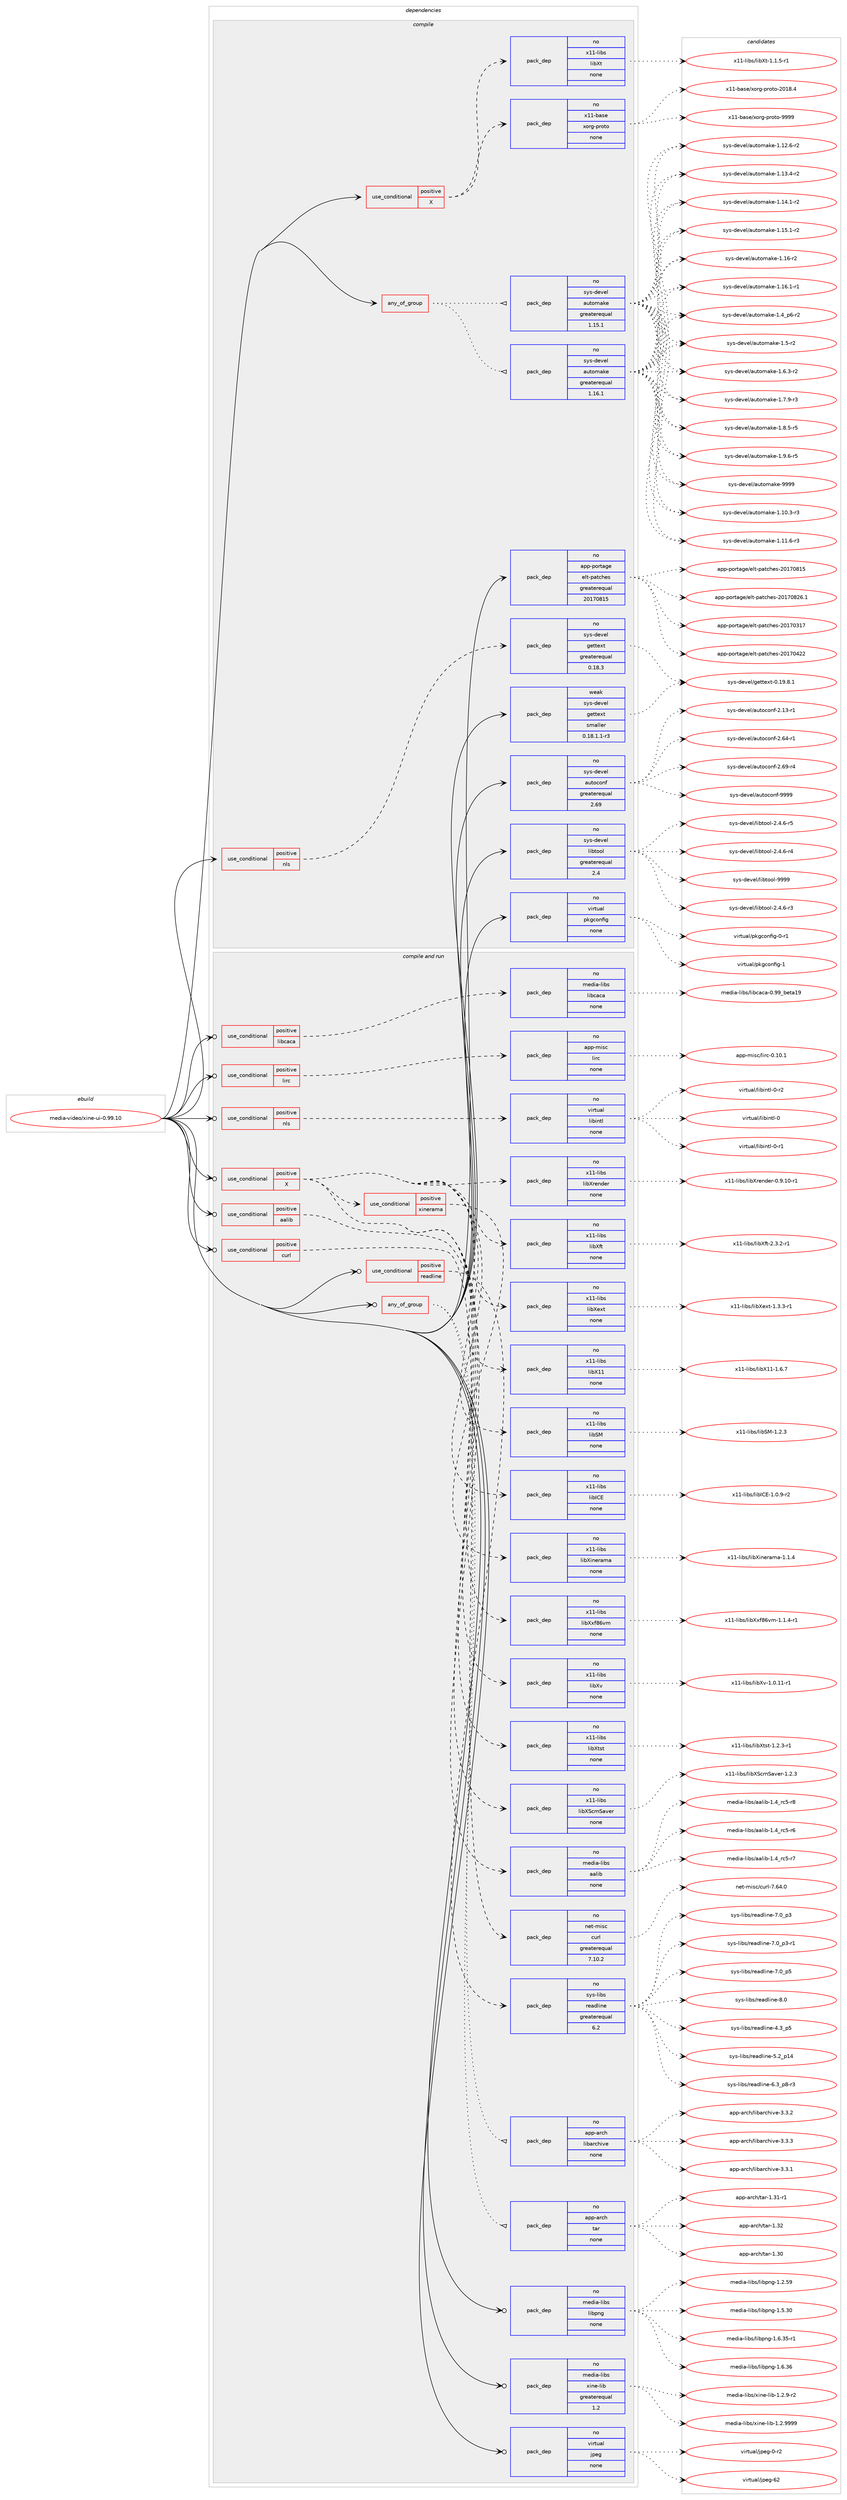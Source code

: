 digraph prolog {

# *************
# Graph options
# *************

newrank=true;
concentrate=true;
compound=true;
graph [rankdir=LR,fontname=Helvetica,fontsize=10,ranksep=1.5];#, ranksep=2.5, nodesep=0.2];
edge  [arrowhead=vee];
node  [fontname=Helvetica,fontsize=10];

# **********
# The ebuild
# **********

subgraph cluster_leftcol {
color=gray;
rank=same;
label=<<i>ebuild</i>>;
id [label="media-video/xine-ui-0.99.10", color=red, width=4, href="../media-video/xine-ui-0.99.10.svg"];
}

# ****************
# The dependencies
# ****************

subgraph cluster_midcol {
color=gray;
label=<<i>dependencies</i>>;
subgraph cluster_compile {
fillcolor="#eeeeee";
style=filled;
label=<<i>compile</i>>;
subgraph any25719 {
dependency1641743 [label=<<TABLE BORDER="0" CELLBORDER="1" CELLSPACING="0" CELLPADDING="4"><TR><TD CELLPADDING="10">any_of_group</TD></TR></TABLE>>, shape=none, color=red];subgraph pack1173727 {
dependency1641744 [label=<<TABLE BORDER="0" CELLBORDER="1" CELLSPACING="0" CELLPADDING="4" WIDTH="220"><TR><TD ROWSPAN="6" CELLPADDING="30">pack_dep</TD></TR><TR><TD WIDTH="110">no</TD></TR><TR><TD>sys-devel</TD></TR><TR><TD>automake</TD></TR><TR><TD>greaterequal</TD></TR><TR><TD>1.16.1</TD></TR></TABLE>>, shape=none, color=blue];
}
dependency1641743:e -> dependency1641744:w [weight=20,style="dotted",arrowhead="oinv"];
subgraph pack1173728 {
dependency1641745 [label=<<TABLE BORDER="0" CELLBORDER="1" CELLSPACING="0" CELLPADDING="4" WIDTH="220"><TR><TD ROWSPAN="6" CELLPADDING="30">pack_dep</TD></TR><TR><TD WIDTH="110">no</TD></TR><TR><TD>sys-devel</TD></TR><TR><TD>automake</TD></TR><TR><TD>greaterequal</TD></TR><TR><TD>1.15.1</TD></TR></TABLE>>, shape=none, color=blue];
}
dependency1641743:e -> dependency1641745:w [weight=20,style="dotted",arrowhead="oinv"];
}
id:e -> dependency1641743:w [weight=20,style="solid",arrowhead="vee"];
subgraph cond441523 {
dependency1641746 [label=<<TABLE BORDER="0" CELLBORDER="1" CELLSPACING="0" CELLPADDING="4"><TR><TD ROWSPAN="3" CELLPADDING="10">use_conditional</TD></TR><TR><TD>positive</TD></TR><TR><TD>X</TD></TR></TABLE>>, shape=none, color=red];
subgraph pack1173729 {
dependency1641747 [label=<<TABLE BORDER="0" CELLBORDER="1" CELLSPACING="0" CELLPADDING="4" WIDTH="220"><TR><TD ROWSPAN="6" CELLPADDING="30">pack_dep</TD></TR><TR><TD WIDTH="110">no</TD></TR><TR><TD>x11-base</TD></TR><TR><TD>xorg-proto</TD></TR><TR><TD>none</TD></TR><TR><TD></TD></TR></TABLE>>, shape=none, color=blue];
}
dependency1641746:e -> dependency1641747:w [weight=20,style="dashed",arrowhead="vee"];
subgraph pack1173730 {
dependency1641748 [label=<<TABLE BORDER="0" CELLBORDER="1" CELLSPACING="0" CELLPADDING="4" WIDTH="220"><TR><TD ROWSPAN="6" CELLPADDING="30">pack_dep</TD></TR><TR><TD WIDTH="110">no</TD></TR><TR><TD>x11-libs</TD></TR><TR><TD>libXt</TD></TR><TR><TD>none</TD></TR><TR><TD></TD></TR></TABLE>>, shape=none, color=blue];
}
dependency1641746:e -> dependency1641748:w [weight=20,style="dashed",arrowhead="vee"];
}
id:e -> dependency1641746:w [weight=20,style="solid",arrowhead="vee"];
subgraph cond441524 {
dependency1641749 [label=<<TABLE BORDER="0" CELLBORDER="1" CELLSPACING="0" CELLPADDING="4"><TR><TD ROWSPAN="3" CELLPADDING="10">use_conditional</TD></TR><TR><TD>positive</TD></TR><TR><TD>nls</TD></TR></TABLE>>, shape=none, color=red];
subgraph pack1173731 {
dependency1641750 [label=<<TABLE BORDER="0" CELLBORDER="1" CELLSPACING="0" CELLPADDING="4" WIDTH="220"><TR><TD ROWSPAN="6" CELLPADDING="30">pack_dep</TD></TR><TR><TD WIDTH="110">no</TD></TR><TR><TD>sys-devel</TD></TR><TR><TD>gettext</TD></TR><TR><TD>greaterequal</TD></TR><TR><TD>0.18.3</TD></TR></TABLE>>, shape=none, color=blue];
}
dependency1641749:e -> dependency1641750:w [weight=20,style="dashed",arrowhead="vee"];
}
id:e -> dependency1641749:w [weight=20,style="solid",arrowhead="vee"];
subgraph pack1173732 {
dependency1641751 [label=<<TABLE BORDER="0" CELLBORDER="1" CELLSPACING="0" CELLPADDING="4" WIDTH="220"><TR><TD ROWSPAN="6" CELLPADDING="30">pack_dep</TD></TR><TR><TD WIDTH="110">no</TD></TR><TR><TD>app-portage</TD></TR><TR><TD>elt-patches</TD></TR><TR><TD>greaterequal</TD></TR><TR><TD>20170815</TD></TR></TABLE>>, shape=none, color=blue];
}
id:e -> dependency1641751:w [weight=20,style="solid",arrowhead="vee"];
subgraph pack1173733 {
dependency1641752 [label=<<TABLE BORDER="0" CELLBORDER="1" CELLSPACING="0" CELLPADDING="4" WIDTH="220"><TR><TD ROWSPAN="6" CELLPADDING="30">pack_dep</TD></TR><TR><TD WIDTH="110">no</TD></TR><TR><TD>sys-devel</TD></TR><TR><TD>autoconf</TD></TR><TR><TD>greaterequal</TD></TR><TR><TD>2.69</TD></TR></TABLE>>, shape=none, color=blue];
}
id:e -> dependency1641752:w [weight=20,style="solid",arrowhead="vee"];
subgraph pack1173734 {
dependency1641753 [label=<<TABLE BORDER="0" CELLBORDER="1" CELLSPACING="0" CELLPADDING="4" WIDTH="220"><TR><TD ROWSPAN="6" CELLPADDING="30">pack_dep</TD></TR><TR><TD WIDTH="110">no</TD></TR><TR><TD>sys-devel</TD></TR><TR><TD>libtool</TD></TR><TR><TD>greaterequal</TD></TR><TR><TD>2.4</TD></TR></TABLE>>, shape=none, color=blue];
}
id:e -> dependency1641753:w [weight=20,style="solid",arrowhead="vee"];
subgraph pack1173735 {
dependency1641754 [label=<<TABLE BORDER="0" CELLBORDER="1" CELLSPACING="0" CELLPADDING="4" WIDTH="220"><TR><TD ROWSPAN="6" CELLPADDING="30">pack_dep</TD></TR><TR><TD WIDTH="110">no</TD></TR><TR><TD>virtual</TD></TR><TR><TD>pkgconfig</TD></TR><TR><TD>none</TD></TR><TR><TD></TD></TR></TABLE>>, shape=none, color=blue];
}
id:e -> dependency1641754:w [weight=20,style="solid",arrowhead="vee"];
subgraph pack1173736 {
dependency1641755 [label=<<TABLE BORDER="0" CELLBORDER="1" CELLSPACING="0" CELLPADDING="4" WIDTH="220"><TR><TD ROWSPAN="6" CELLPADDING="30">pack_dep</TD></TR><TR><TD WIDTH="110">weak</TD></TR><TR><TD>sys-devel</TD></TR><TR><TD>gettext</TD></TR><TR><TD>smaller</TD></TR><TR><TD>0.18.1.1-r3</TD></TR></TABLE>>, shape=none, color=blue];
}
id:e -> dependency1641755:w [weight=20,style="solid",arrowhead="vee"];
}
subgraph cluster_compileandrun {
fillcolor="#eeeeee";
style=filled;
label=<<i>compile and run</i>>;
subgraph any25720 {
dependency1641756 [label=<<TABLE BORDER="0" CELLBORDER="1" CELLSPACING="0" CELLPADDING="4"><TR><TD CELLPADDING="10">any_of_group</TD></TR></TABLE>>, shape=none, color=red];subgraph pack1173737 {
dependency1641757 [label=<<TABLE BORDER="0" CELLBORDER="1" CELLSPACING="0" CELLPADDING="4" WIDTH="220"><TR><TD ROWSPAN="6" CELLPADDING="30">pack_dep</TD></TR><TR><TD WIDTH="110">no</TD></TR><TR><TD>app-arch</TD></TR><TR><TD>tar</TD></TR><TR><TD>none</TD></TR><TR><TD></TD></TR></TABLE>>, shape=none, color=blue];
}
dependency1641756:e -> dependency1641757:w [weight=20,style="dotted",arrowhead="oinv"];
subgraph pack1173738 {
dependency1641758 [label=<<TABLE BORDER="0" CELLBORDER="1" CELLSPACING="0" CELLPADDING="4" WIDTH="220"><TR><TD ROWSPAN="6" CELLPADDING="30">pack_dep</TD></TR><TR><TD WIDTH="110">no</TD></TR><TR><TD>app-arch</TD></TR><TR><TD>libarchive</TD></TR><TR><TD>none</TD></TR><TR><TD></TD></TR></TABLE>>, shape=none, color=blue];
}
dependency1641756:e -> dependency1641758:w [weight=20,style="dotted",arrowhead="oinv"];
}
id:e -> dependency1641756:w [weight=20,style="solid",arrowhead="odotvee"];
subgraph cond441525 {
dependency1641759 [label=<<TABLE BORDER="0" CELLBORDER="1" CELLSPACING="0" CELLPADDING="4"><TR><TD ROWSPAN="3" CELLPADDING="10">use_conditional</TD></TR><TR><TD>positive</TD></TR><TR><TD>X</TD></TR></TABLE>>, shape=none, color=red];
subgraph pack1173739 {
dependency1641760 [label=<<TABLE BORDER="0" CELLBORDER="1" CELLSPACING="0" CELLPADDING="4" WIDTH="220"><TR><TD ROWSPAN="6" CELLPADDING="30">pack_dep</TD></TR><TR><TD WIDTH="110">no</TD></TR><TR><TD>x11-libs</TD></TR><TR><TD>libICE</TD></TR><TR><TD>none</TD></TR><TR><TD></TD></TR></TABLE>>, shape=none, color=blue];
}
dependency1641759:e -> dependency1641760:w [weight=20,style="dashed",arrowhead="vee"];
subgraph pack1173740 {
dependency1641761 [label=<<TABLE BORDER="0" CELLBORDER="1" CELLSPACING="0" CELLPADDING="4" WIDTH="220"><TR><TD ROWSPAN="6" CELLPADDING="30">pack_dep</TD></TR><TR><TD WIDTH="110">no</TD></TR><TR><TD>x11-libs</TD></TR><TR><TD>libSM</TD></TR><TR><TD>none</TD></TR><TR><TD></TD></TR></TABLE>>, shape=none, color=blue];
}
dependency1641759:e -> dependency1641761:w [weight=20,style="dashed",arrowhead="vee"];
subgraph pack1173741 {
dependency1641762 [label=<<TABLE BORDER="0" CELLBORDER="1" CELLSPACING="0" CELLPADDING="4" WIDTH="220"><TR><TD ROWSPAN="6" CELLPADDING="30">pack_dep</TD></TR><TR><TD WIDTH="110">no</TD></TR><TR><TD>x11-libs</TD></TR><TR><TD>libX11</TD></TR><TR><TD>none</TD></TR><TR><TD></TD></TR></TABLE>>, shape=none, color=blue];
}
dependency1641759:e -> dependency1641762:w [weight=20,style="dashed",arrowhead="vee"];
subgraph pack1173742 {
dependency1641763 [label=<<TABLE BORDER="0" CELLBORDER="1" CELLSPACING="0" CELLPADDING="4" WIDTH="220"><TR><TD ROWSPAN="6" CELLPADDING="30">pack_dep</TD></TR><TR><TD WIDTH="110">no</TD></TR><TR><TD>x11-libs</TD></TR><TR><TD>libXext</TD></TR><TR><TD>none</TD></TR><TR><TD></TD></TR></TABLE>>, shape=none, color=blue];
}
dependency1641759:e -> dependency1641763:w [weight=20,style="dashed",arrowhead="vee"];
subgraph pack1173743 {
dependency1641764 [label=<<TABLE BORDER="0" CELLBORDER="1" CELLSPACING="0" CELLPADDING="4" WIDTH="220"><TR><TD ROWSPAN="6" CELLPADDING="30">pack_dep</TD></TR><TR><TD WIDTH="110">no</TD></TR><TR><TD>x11-libs</TD></TR><TR><TD>libXft</TD></TR><TR><TD>none</TD></TR><TR><TD></TD></TR></TABLE>>, shape=none, color=blue];
}
dependency1641759:e -> dependency1641764:w [weight=20,style="dashed",arrowhead="vee"];
subgraph pack1173744 {
dependency1641765 [label=<<TABLE BORDER="0" CELLBORDER="1" CELLSPACING="0" CELLPADDING="4" WIDTH="220"><TR><TD ROWSPAN="6" CELLPADDING="30">pack_dep</TD></TR><TR><TD WIDTH="110">no</TD></TR><TR><TD>x11-libs</TD></TR><TR><TD>libXrender</TD></TR><TR><TD>none</TD></TR><TR><TD></TD></TR></TABLE>>, shape=none, color=blue];
}
dependency1641759:e -> dependency1641765:w [weight=20,style="dashed",arrowhead="vee"];
subgraph pack1173745 {
dependency1641766 [label=<<TABLE BORDER="0" CELLBORDER="1" CELLSPACING="0" CELLPADDING="4" WIDTH="220"><TR><TD ROWSPAN="6" CELLPADDING="30">pack_dep</TD></TR><TR><TD WIDTH="110">no</TD></TR><TR><TD>x11-libs</TD></TR><TR><TD>libXScrnSaver</TD></TR><TR><TD>none</TD></TR><TR><TD></TD></TR></TABLE>>, shape=none, color=blue];
}
dependency1641759:e -> dependency1641766:w [weight=20,style="dashed",arrowhead="vee"];
subgraph pack1173746 {
dependency1641767 [label=<<TABLE BORDER="0" CELLBORDER="1" CELLSPACING="0" CELLPADDING="4" WIDTH="220"><TR><TD ROWSPAN="6" CELLPADDING="30">pack_dep</TD></TR><TR><TD WIDTH="110">no</TD></TR><TR><TD>x11-libs</TD></TR><TR><TD>libXtst</TD></TR><TR><TD>none</TD></TR><TR><TD></TD></TR></TABLE>>, shape=none, color=blue];
}
dependency1641759:e -> dependency1641767:w [weight=20,style="dashed",arrowhead="vee"];
subgraph pack1173747 {
dependency1641768 [label=<<TABLE BORDER="0" CELLBORDER="1" CELLSPACING="0" CELLPADDING="4" WIDTH="220"><TR><TD ROWSPAN="6" CELLPADDING="30">pack_dep</TD></TR><TR><TD WIDTH="110">no</TD></TR><TR><TD>x11-libs</TD></TR><TR><TD>libXv</TD></TR><TR><TD>none</TD></TR><TR><TD></TD></TR></TABLE>>, shape=none, color=blue];
}
dependency1641759:e -> dependency1641768:w [weight=20,style="dashed",arrowhead="vee"];
subgraph pack1173748 {
dependency1641769 [label=<<TABLE BORDER="0" CELLBORDER="1" CELLSPACING="0" CELLPADDING="4" WIDTH="220"><TR><TD ROWSPAN="6" CELLPADDING="30">pack_dep</TD></TR><TR><TD WIDTH="110">no</TD></TR><TR><TD>x11-libs</TD></TR><TR><TD>libXxf86vm</TD></TR><TR><TD>none</TD></TR><TR><TD></TD></TR></TABLE>>, shape=none, color=blue];
}
dependency1641759:e -> dependency1641769:w [weight=20,style="dashed",arrowhead="vee"];
subgraph cond441526 {
dependency1641770 [label=<<TABLE BORDER="0" CELLBORDER="1" CELLSPACING="0" CELLPADDING="4"><TR><TD ROWSPAN="3" CELLPADDING="10">use_conditional</TD></TR><TR><TD>positive</TD></TR><TR><TD>xinerama</TD></TR></TABLE>>, shape=none, color=red];
subgraph pack1173749 {
dependency1641771 [label=<<TABLE BORDER="0" CELLBORDER="1" CELLSPACING="0" CELLPADDING="4" WIDTH="220"><TR><TD ROWSPAN="6" CELLPADDING="30">pack_dep</TD></TR><TR><TD WIDTH="110">no</TD></TR><TR><TD>x11-libs</TD></TR><TR><TD>libXinerama</TD></TR><TR><TD>none</TD></TR><TR><TD></TD></TR></TABLE>>, shape=none, color=blue];
}
dependency1641770:e -> dependency1641771:w [weight=20,style="dashed",arrowhead="vee"];
}
dependency1641759:e -> dependency1641770:w [weight=20,style="dashed",arrowhead="vee"];
}
id:e -> dependency1641759:w [weight=20,style="solid",arrowhead="odotvee"];
subgraph cond441527 {
dependency1641772 [label=<<TABLE BORDER="0" CELLBORDER="1" CELLSPACING="0" CELLPADDING="4"><TR><TD ROWSPAN="3" CELLPADDING="10">use_conditional</TD></TR><TR><TD>positive</TD></TR><TR><TD>aalib</TD></TR></TABLE>>, shape=none, color=red];
subgraph pack1173750 {
dependency1641773 [label=<<TABLE BORDER="0" CELLBORDER="1" CELLSPACING="0" CELLPADDING="4" WIDTH="220"><TR><TD ROWSPAN="6" CELLPADDING="30">pack_dep</TD></TR><TR><TD WIDTH="110">no</TD></TR><TR><TD>media-libs</TD></TR><TR><TD>aalib</TD></TR><TR><TD>none</TD></TR><TR><TD></TD></TR></TABLE>>, shape=none, color=blue];
}
dependency1641772:e -> dependency1641773:w [weight=20,style="dashed",arrowhead="vee"];
}
id:e -> dependency1641772:w [weight=20,style="solid",arrowhead="odotvee"];
subgraph cond441528 {
dependency1641774 [label=<<TABLE BORDER="0" CELLBORDER="1" CELLSPACING="0" CELLPADDING="4"><TR><TD ROWSPAN="3" CELLPADDING="10">use_conditional</TD></TR><TR><TD>positive</TD></TR><TR><TD>curl</TD></TR></TABLE>>, shape=none, color=red];
subgraph pack1173751 {
dependency1641775 [label=<<TABLE BORDER="0" CELLBORDER="1" CELLSPACING="0" CELLPADDING="4" WIDTH="220"><TR><TD ROWSPAN="6" CELLPADDING="30">pack_dep</TD></TR><TR><TD WIDTH="110">no</TD></TR><TR><TD>net-misc</TD></TR><TR><TD>curl</TD></TR><TR><TD>greaterequal</TD></TR><TR><TD>7.10.2</TD></TR></TABLE>>, shape=none, color=blue];
}
dependency1641774:e -> dependency1641775:w [weight=20,style="dashed",arrowhead="vee"];
}
id:e -> dependency1641774:w [weight=20,style="solid",arrowhead="odotvee"];
subgraph cond441529 {
dependency1641776 [label=<<TABLE BORDER="0" CELLBORDER="1" CELLSPACING="0" CELLPADDING="4"><TR><TD ROWSPAN="3" CELLPADDING="10">use_conditional</TD></TR><TR><TD>positive</TD></TR><TR><TD>libcaca</TD></TR></TABLE>>, shape=none, color=red];
subgraph pack1173752 {
dependency1641777 [label=<<TABLE BORDER="0" CELLBORDER="1" CELLSPACING="0" CELLPADDING="4" WIDTH="220"><TR><TD ROWSPAN="6" CELLPADDING="30">pack_dep</TD></TR><TR><TD WIDTH="110">no</TD></TR><TR><TD>media-libs</TD></TR><TR><TD>libcaca</TD></TR><TR><TD>none</TD></TR><TR><TD></TD></TR></TABLE>>, shape=none, color=blue];
}
dependency1641776:e -> dependency1641777:w [weight=20,style="dashed",arrowhead="vee"];
}
id:e -> dependency1641776:w [weight=20,style="solid",arrowhead="odotvee"];
subgraph cond441530 {
dependency1641778 [label=<<TABLE BORDER="0" CELLBORDER="1" CELLSPACING="0" CELLPADDING="4"><TR><TD ROWSPAN="3" CELLPADDING="10">use_conditional</TD></TR><TR><TD>positive</TD></TR><TR><TD>lirc</TD></TR></TABLE>>, shape=none, color=red];
subgraph pack1173753 {
dependency1641779 [label=<<TABLE BORDER="0" CELLBORDER="1" CELLSPACING="0" CELLPADDING="4" WIDTH="220"><TR><TD ROWSPAN="6" CELLPADDING="30">pack_dep</TD></TR><TR><TD WIDTH="110">no</TD></TR><TR><TD>app-misc</TD></TR><TR><TD>lirc</TD></TR><TR><TD>none</TD></TR><TR><TD></TD></TR></TABLE>>, shape=none, color=blue];
}
dependency1641778:e -> dependency1641779:w [weight=20,style="dashed",arrowhead="vee"];
}
id:e -> dependency1641778:w [weight=20,style="solid",arrowhead="odotvee"];
subgraph cond441531 {
dependency1641780 [label=<<TABLE BORDER="0" CELLBORDER="1" CELLSPACING="0" CELLPADDING="4"><TR><TD ROWSPAN="3" CELLPADDING="10">use_conditional</TD></TR><TR><TD>positive</TD></TR><TR><TD>nls</TD></TR></TABLE>>, shape=none, color=red];
subgraph pack1173754 {
dependency1641781 [label=<<TABLE BORDER="0" CELLBORDER="1" CELLSPACING="0" CELLPADDING="4" WIDTH="220"><TR><TD ROWSPAN="6" CELLPADDING="30">pack_dep</TD></TR><TR><TD WIDTH="110">no</TD></TR><TR><TD>virtual</TD></TR><TR><TD>libintl</TD></TR><TR><TD>none</TD></TR><TR><TD></TD></TR></TABLE>>, shape=none, color=blue];
}
dependency1641780:e -> dependency1641781:w [weight=20,style="dashed",arrowhead="vee"];
}
id:e -> dependency1641780:w [weight=20,style="solid",arrowhead="odotvee"];
subgraph cond441532 {
dependency1641782 [label=<<TABLE BORDER="0" CELLBORDER="1" CELLSPACING="0" CELLPADDING="4"><TR><TD ROWSPAN="3" CELLPADDING="10">use_conditional</TD></TR><TR><TD>positive</TD></TR><TR><TD>readline</TD></TR></TABLE>>, shape=none, color=red];
subgraph pack1173755 {
dependency1641783 [label=<<TABLE BORDER="0" CELLBORDER="1" CELLSPACING="0" CELLPADDING="4" WIDTH="220"><TR><TD ROWSPAN="6" CELLPADDING="30">pack_dep</TD></TR><TR><TD WIDTH="110">no</TD></TR><TR><TD>sys-libs</TD></TR><TR><TD>readline</TD></TR><TR><TD>greaterequal</TD></TR><TR><TD>6.2</TD></TR></TABLE>>, shape=none, color=blue];
}
dependency1641782:e -> dependency1641783:w [weight=20,style="dashed",arrowhead="vee"];
}
id:e -> dependency1641782:w [weight=20,style="solid",arrowhead="odotvee"];
subgraph pack1173756 {
dependency1641784 [label=<<TABLE BORDER="0" CELLBORDER="1" CELLSPACING="0" CELLPADDING="4" WIDTH="220"><TR><TD ROWSPAN="6" CELLPADDING="30">pack_dep</TD></TR><TR><TD WIDTH="110">no</TD></TR><TR><TD>media-libs</TD></TR><TR><TD>libpng</TD></TR><TR><TD>none</TD></TR><TR><TD></TD></TR></TABLE>>, shape=none, color=blue];
}
id:e -> dependency1641784:w [weight=20,style="solid",arrowhead="odotvee"];
subgraph pack1173757 {
dependency1641785 [label=<<TABLE BORDER="0" CELLBORDER="1" CELLSPACING="0" CELLPADDING="4" WIDTH="220"><TR><TD ROWSPAN="6" CELLPADDING="30">pack_dep</TD></TR><TR><TD WIDTH="110">no</TD></TR><TR><TD>media-libs</TD></TR><TR><TD>xine-lib</TD></TR><TR><TD>greaterequal</TD></TR><TR><TD>1.2</TD></TR></TABLE>>, shape=none, color=blue];
}
id:e -> dependency1641785:w [weight=20,style="solid",arrowhead="odotvee"];
subgraph pack1173758 {
dependency1641786 [label=<<TABLE BORDER="0" CELLBORDER="1" CELLSPACING="0" CELLPADDING="4" WIDTH="220"><TR><TD ROWSPAN="6" CELLPADDING="30">pack_dep</TD></TR><TR><TD WIDTH="110">no</TD></TR><TR><TD>virtual</TD></TR><TR><TD>jpeg</TD></TR><TR><TD>none</TD></TR><TR><TD></TD></TR></TABLE>>, shape=none, color=blue];
}
id:e -> dependency1641786:w [weight=20,style="solid",arrowhead="odotvee"];
}
subgraph cluster_run {
fillcolor="#eeeeee";
style=filled;
label=<<i>run</i>>;
}
}

# **************
# The candidates
# **************

subgraph cluster_choices {
rank=same;
color=gray;
label=<<i>candidates</i>>;

subgraph choice1173727 {
color=black;
nodesep=1;
choice11512111545100101118101108479711711611110997107101454946494846514511451 [label="sys-devel/automake-1.10.3-r3", color=red, width=4,href="../sys-devel/automake-1.10.3-r3.svg"];
choice11512111545100101118101108479711711611110997107101454946494946544511451 [label="sys-devel/automake-1.11.6-r3", color=red, width=4,href="../sys-devel/automake-1.11.6-r3.svg"];
choice11512111545100101118101108479711711611110997107101454946495046544511450 [label="sys-devel/automake-1.12.6-r2", color=red, width=4,href="../sys-devel/automake-1.12.6-r2.svg"];
choice11512111545100101118101108479711711611110997107101454946495146524511450 [label="sys-devel/automake-1.13.4-r2", color=red, width=4,href="../sys-devel/automake-1.13.4-r2.svg"];
choice11512111545100101118101108479711711611110997107101454946495246494511450 [label="sys-devel/automake-1.14.1-r2", color=red, width=4,href="../sys-devel/automake-1.14.1-r2.svg"];
choice11512111545100101118101108479711711611110997107101454946495346494511450 [label="sys-devel/automake-1.15.1-r2", color=red, width=4,href="../sys-devel/automake-1.15.1-r2.svg"];
choice1151211154510010111810110847971171161111099710710145494649544511450 [label="sys-devel/automake-1.16-r2", color=red, width=4,href="../sys-devel/automake-1.16-r2.svg"];
choice11512111545100101118101108479711711611110997107101454946495446494511449 [label="sys-devel/automake-1.16.1-r1", color=red, width=4,href="../sys-devel/automake-1.16.1-r1.svg"];
choice115121115451001011181011084797117116111109971071014549465295112544511450 [label="sys-devel/automake-1.4_p6-r2", color=red, width=4,href="../sys-devel/automake-1.4_p6-r2.svg"];
choice11512111545100101118101108479711711611110997107101454946534511450 [label="sys-devel/automake-1.5-r2", color=red, width=4,href="../sys-devel/automake-1.5-r2.svg"];
choice115121115451001011181011084797117116111109971071014549465446514511450 [label="sys-devel/automake-1.6.3-r2", color=red, width=4,href="../sys-devel/automake-1.6.3-r2.svg"];
choice115121115451001011181011084797117116111109971071014549465546574511451 [label="sys-devel/automake-1.7.9-r3", color=red, width=4,href="../sys-devel/automake-1.7.9-r3.svg"];
choice115121115451001011181011084797117116111109971071014549465646534511453 [label="sys-devel/automake-1.8.5-r5", color=red, width=4,href="../sys-devel/automake-1.8.5-r5.svg"];
choice115121115451001011181011084797117116111109971071014549465746544511453 [label="sys-devel/automake-1.9.6-r5", color=red, width=4,href="../sys-devel/automake-1.9.6-r5.svg"];
choice115121115451001011181011084797117116111109971071014557575757 [label="sys-devel/automake-9999", color=red, width=4,href="../sys-devel/automake-9999.svg"];
dependency1641744:e -> choice11512111545100101118101108479711711611110997107101454946494846514511451:w [style=dotted,weight="100"];
dependency1641744:e -> choice11512111545100101118101108479711711611110997107101454946494946544511451:w [style=dotted,weight="100"];
dependency1641744:e -> choice11512111545100101118101108479711711611110997107101454946495046544511450:w [style=dotted,weight="100"];
dependency1641744:e -> choice11512111545100101118101108479711711611110997107101454946495146524511450:w [style=dotted,weight="100"];
dependency1641744:e -> choice11512111545100101118101108479711711611110997107101454946495246494511450:w [style=dotted,weight="100"];
dependency1641744:e -> choice11512111545100101118101108479711711611110997107101454946495346494511450:w [style=dotted,weight="100"];
dependency1641744:e -> choice1151211154510010111810110847971171161111099710710145494649544511450:w [style=dotted,weight="100"];
dependency1641744:e -> choice11512111545100101118101108479711711611110997107101454946495446494511449:w [style=dotted,weight="100"];
dependency1641744:e -> choice115121115451001011181011084797117116111109971071014549465295112544511450:w [style=dotted,weight="100"];
dependency1641744:e -> choice11512111545100101118101108479711711611110997107101454946534511450:w [style=dotted,weight="100"];
dependency1641744:e -> choice115121115451001011181011084797117116111109971071014549465446514511450:w [style=dotted,weight="100"];
dependency1641744:e -> choice115121115451001011181011084797117116111109971071014549465546574511451:w [style=dotted,weight="100"];
dependency1641744:e -> choice115121115451001011181011084797117116111109971071014549465646534511453:w [style=dotted,weight="100"];
dependency1641744:e -> choice115121115451001011181011084797117116111109971071014549465746544511453:w [style=dotted,weight="100"];
dependency1641744:e -> choice115121115451001011181011084797117116111109971071014557575757:w [style=dotted,weight="100"];
}
subgraph choice1173728 {
color=black;
nodesep=1;
choice11512111545100101118101108479711711611110997107101454946494846514511451 [label="sys-devel/automake-1.10.3-r3", color=red, width=4,href="../sys-devel/automake-1.10.3-r3.svg"];
choice11512111545100101118101108479711711611110997107101454946494946544511451 [label="sys-devel/automake-1.11.6-r3", color=red, width=4,href="../sys-devel/automake-1.11.6-r3.svg"];
choice11512111545100101118101108479711711611110997107101454946495046544511450 [label="sys-devel/automake-1.12.6-r2", color=red, width=4,href="../sys-devel/automake-1.12.6-r2.svg"];
choice11512111545100101118101108479711711611110997107101454946495146524511450 [label="sys-devel/automake-1.13.4-r2", color=red, width=4,href="../sys-devel/automake-1.13.4-r2.svg"];
choice11512111545100101118101108479711711611110997107101454946495246494511450 [label="sys-devel/automake-1.14.1-r2", color=red, width=4,href="../sys-devel/automake-1.14.1-r2.svg"];
choice11512111545100101118101108479711711611110997107101454946495346494511450 [label="sys-devel/automake-1.15.1-r2", color=red, width=4,href="../sys-devel/automake-1.15.1-r2.svg"];
choice1151211154510010111810110847971171161111099710710145494649544511450 [label="sys-devel/automake-1.16-r2", color=red, width=4,href="../sys-devel/automake-1.16-r2.svg"];
choice11512111545100101118101108479711711611110997107101454946495446494511449 [label="sys-devel/automake-1.16.1-r1", color=red, width=4,href="../sys-devel/automake-1.16.1-r1.svg"];
choice115121115451001011181011084797117116111109971071014549465295112544511450 [label="sys-devel/automake-1.4_p6-r2", color=red, width=4,href="../sys-devel/automake-1.4_p6-r2.svg"];
choice11512111545100101118101108479711711611110997107101454946534511450 [label="sys-devel/automake-1.5-r2", color=red, width=4,href="../sys-devel/automake-1.5-r2.svg"];
choice115121115451001011181011084797117116111109971071014549465446514511450 [label="sys-devel/automake-1.6.3-r2", color=red, width=4,href="../sys-devel/automake-1.6.3-r2.svg"];
choice115121115451001011181011084797117116111109971071014549465546574511451 [label="sys-devel/automake-1.7.9-r3", color=red, width=4,href="../sys-devel/automake-1.7.9-r3.svg"];
choice115121115451001011181011084797117116111109971071014549465646534511453 [label="sys-devel/automake-1.8.5-r5", color=red, width=4,href="../sys-devel/automake-1.8.5-r5.svg"];
choice115121115451001011181011084797117116111109971071014549465746544511453 [label="sys-devel/automake-1.9.6-r5", color=red, width=4,href="../sys-devel/automake-1.9.6-r5.svg"];
choice115121115451001011181011084797117116111109971071014557575757 [label="sys-devel/automake-9999", color=red, width=4,href="../sys-devel/automake-9999.svg"];
dependency1641745:e -> choice11512111545100101118101108479711711611110997107101454946494846514511451:w [style=dotted,weight="100"];
dependency1641745:e -> choice11512111545100101118101108479711711611110997107101454946494946544511451:w [style=dotted,weight="100"];
dependency1641745:e -> choice11512111545100101118101108479711711611110997107101454946495046544511450:w [style=dotted,weight="100"];
dependency1641745:e -> choice11512111545100101118101108479711711611110997107101454946495146524511450:w [style=dotted,weight="100"];
dependency1641745:e -> choice11512111545100101118101108479711711611110997107101454946495246494511450:w [style=dotted,weight="100"];
dependency1641745:e -> choice11512111545100101118101108479711711611110997107101454946495346494511450:w [style=dotted,weight="100"];
dependency1641745:e -> choice1151211154510010111810110847971171161111099710710145494649544511450:w [style=dotted,weight="100"];
dependency1641745:e -> choice11512111545100101118101108479711711611110997107101454946495446494511449:w [style=dotted,weight="100"];
dependency1641745:e -> choice115121115451001011181011084797117116111109971071014549465295112544511450:w [style=dotted,weight="100"];
dependency1641745:e -> choice11512111545100101118101108479711711611110997107101454946534511450:w [style=dotted,weight="100"];
dependency1641745:e -> choice115121115451001011181011084797117116111109971071014549465446514511450:w [style=dotted,weight="100"];
dependency1641745:e -> choice115121115451001011181011084797117116111109971071014549465546574511451:w [style=dotted,weight="100"];
dependency1641745:e -> choice115121115451001011181011084797117116111109971071014549465646534511453:w [style=dotted,weight="100"];
dependency1641745:e -> choice115121115451001011181011084797117116111109971071014549465746544511453:w [style=dotted,weight="100"];
dependency1641745:e -> choice115121115451001011181011084797117116111109971071014557575757:w [style=dotted,weight="100"];
}
subgraph choice1173729 {
color=black;
nodesep=1;
choice1204949459897115101471201111141034511211411111611145504849564652 [label="x11-base/xorg-proto-2018.4", color=red, width=4,href="../x11-base/xorg-proto-2018.4.svg"];
choice120494945989711510147120111114103451121141111161114557575757 [label="x11-base/xorg-proto-9999", color=red, width=4,href="../x11-base/xorg-proto-9999.svg"];
dependency1641747:e -> choice1204949459897115101471201111141034511211411111611145504849564652:w [style=dotted,weight="100"];
dependency1641747:e -> choice120494945989711510147120111114103451121141111161114557575757:w [style=dotted,weight="100"];
}
subgraph choice1173730 {
color=black;
nodesep=1;
choice120494945108105981154710810598881164549464946534511449 [label="x11-libs/libXt-1.1.5-r1", color=red, width=4,href="../x11-libs/libXt-1.1.5-r1.svg"];
dependency1641748:e -> choice120494945108105981154710810598881164549464946534511449:w [style=dotted,weight="100"];
}
subgraph choice1173731 {
color=black;
nodesep=1;
choice1151211154510010111810110847103101116116101120116454846495746564649 [label="sys-devel/gettext-0.19.8.1", color=red, width=4,href="../sys-devel/gettext-0.19.8.1.svg"];
dependency1641750:e -> choice1151211154510010111810110847103101116116101120116454846495746564649:w [style=dotted,weight="100"];
}
subgraph choice1173732 {
color=black;
nodesep=1;
choice97112112451121111141169710310147101108116451129711699104101115455048495548514955 [label="app-portage/elt-patches-20170317", color=red, width=4,href="../app-portage/elt-patches-20170317.svg"];
choice97112112451121111141169710310147101108116451129711699104101115455048495548525050 [label="app-portage/elt-patches-20170422", color=red, width=4,href="../app-portage/elt-patches-20170422.svg"];
choice97112112451121111141169710310147101108116451129711699104101115455048495548564953 [label="app-portage/elt-patches-20170815", color=red, width=4,href="../app-portage/elt-patches-20170815.svg"];
choice971121124511211111411697103101471011081164511297116991041011154550484955485650544649 [label="app-portage/elt-patches-20170826.1", color=red, width=4,href="../app-portage/elt-patches-20170826.1.svg"];
dependency1641751:e -> choice97112112451121111141169710310147101108116451129711699104101115455048495548514955:w [style=dotted,weight="100"];
dependency1641751:e -> choice97112112451121111141169710310147101108116451129711699104101115455048495548525050:w [style=dotted,weight="100"];
dependency1641751:e -> choice97112112451121111141169710310147101108116451129711699104101115455048495548564953:w [style=dotted,weight="100"];
dependency1641751:e -> choice971121124511211111411697103101471011081164511297116991041011154550484955485650544649:w [style=dotted,weight="100"];
}
subgraph choice1173733 {
color=black;
nodesep=1;
choice1151211154510010111810110847971171161119911111010245504649514511449 [label="sys-devel/autoconf-2.13-r1", color=red, width=4,href="../sys-devel/autoconf-2.13-r1.svg"];
choice1151211154510010111810110847971171161119911111010245504654524511449 [label="sys-devel/autoconf-2.64-r1", color=red, width=4,href="../sys-devel/autoconf-2.64-r1.svg"];
choice1151211154510010111810110847971171161119911111010245504654574511452 [label="sys-devel/autoconf-2.69-r4", color=red, width=4,href="../sys-devel/autoconf-2.69-r4.svg"];
choice115121115451001011181011084797117116111991111101024557575757 [label="sys-devel/autoconf-9999", color=red, width=4,href="../sys-devel/autoconf-9999.svg"];
dependency1641752:e -> choice1151211154510010111810110847971171161119911111010245504649514511449:w [style=dotted,weight="100"];
dependency1641752:e -> choice1151211154510010111810110847971171161119911111010245504654524511449:w [style=dotted,weight="100"];
dependency1641752:e -> choice1151211154510010111810110847971171161119911111010245504654574511452:w [style=dotted,weight="100"];
dependency1641752:e -> choice115121115451001011181011084797117116111991111101024557575757:w [style=dotted,weight="100"];
}
subgraph choice1173734 {
color=black;
nodesep=1;
choice1151211154510010111810110847108105981161111111084550465246544511451 [label="sys-devel/libtool-2.4.6-r3", color=red, width=4,href="../sys-devel/libtool-2.4.6-r3.svg"];
choice1151211154510010111810110847108105981161111111084550465246544511452 [label="sys-devel/libtool-2.4.6-r4", color=red, width=4,href="../sys-devel/libtool-2.4.6-r4.svg"];
choice1151211154510010111810110847108105981161111111084550465246544511453 [label="sys-devel/libtool-2.4.6-r5", color=red, width=4,href="../sys-devel/libtool-2.4.6-r5.svg"];
choice1151211154510010111810110847108105981161111111084557575757 [label="sys-devel/libtool-9999", color=red, width=4,href="../sys-devel/libtool-9999.svg"];
dependency1641753:e -> choice1151211154510010111810110847108105981161111111084550465246544511451:w [style=dotted,weight="100"];
dependency1641753:e -> choice1151211154510010111810110847108105981161111111084550465246544511452:w [style=dotted,weight="100"];
dependency1641753:e -> choice1151211154510010111810110847108105981161111111084550465246544511453:w [style=dotted,weight="100"];
dependency1641753:e -> choice1151211154510010111810110847108105981161111111084557575757:w [style=dotted,weight="100"];
}
subgraph choice1173735 {
color=black;
nodesep=1;
choice11810511411611797108471121071039911111010210510345484511449 [label="virtual/pkgconfig-0-r1", color=red, width=4,href="../virtual/pkgconfig-0-r1.svg"];
choice1181051141161179710847112107103991111101021051034549 [label="virtual/pkgconfig-1", color=red, width=4,href="../virtual/pkgconfig-1.svg"];
dependency1641754:e -> choice11810511411611797108471121071039911111010210510345484511449:w [style=dotted,weight="100"];
dependency1641754:e -> choice1181051141161179710847112107103991111101021051034549:w [style=dotted,weight="100"];
}
subgraph choice1173736 {
color=black;
nodesep=1;
choice1151211154510010111810110847103101116116101120116454846495746564649 [label="sys-devel/gettext-0.19.8.1", color=red, width=4,href="../sys-devel/gettext-0.19.8.1.svg"];
dependency1641755:e -> choice1151211154510010111810110847103101116116101120116454846495746564649:w [style=dotted,weight="100"];
}
subgraph choice1173737 {
color=black;
nodesep=1;
choice9711211245971149910447116971144549465148 [label="app-arch/tar-1.30", color=red, width=4,href="../app-arch/tar-1.30.svg"];
choice97112112459711499104471169711445494651494511449 [label="app-arch/tar-1.31-r1", color=red, width=4,href="../app-arch/tar-1.31-r1.svg"];
choice9711211245971149910447116971144549465150 [label="app-arch/tar-1.32", color=red, width=4,href="../app-arch/tar-1.32.svg"];
dependency1641757:e -> choice9711211245971149910447116971144549465148:w [style=dotted,weight="100"];
dependency1641757:e -> choice97112112459711499104471169711445494651494511449:w [style=dotted,weight="100"];
dependency1641757:e -> choice9711211245971149910447116971144549465150:w [style=dotted,weight="100"];
}
subgraph choice1173738 {
color=black;
nodesep=1;
choice9711211245971149910447108105989711499104105118101455146514649 [label="app-arch/libarchive-3.3.1", color=red, width=4,href="../app-arch/libarchive-3.3.1.svg"];
choice9711211245971149910447108105989711499104105118101455146514650 [label="app-arch/libarchive-3.3.2", color=red, width=4,href="../app-arch/libarchive-3.3.2.svg"];
choice9711211245971149910447108105989711499104105118101455146514651 [label="app-arch/libarchive-3.3.3", color=red, width=4,href="../app-arch/libarchive-3.3.3.svg"];
dependency1641758:e -> choice9711211245971149910447108105989711499104105118101455146514649:w [style=dotted,weight="100"];
dependency1641758:e -> choice9711211245971149910447108105989711499104105118101455146514650:w [style=dotted,weight="100"];
dependency1641758:e -> choice9711211245971149910447108105989711499104105118101455146514651:w [style=dotted,weight="100"];
}
subgraph choice1173739 {
color=black;
nodesep=1;
choice1204949451081059811547108105987367694549464846574511450 [label="x11-libs/libICE-1.0.9-r2", color=red, width=4,href="../x11-libs/libICE-1.0.9-r2.svg"];
dependency1641760:e -> choice1204949451081059811547108105987367694549464846574511450:w [style=dotted,weight="100"];
}
subgraph choice1173740 {
color=black;
nodesep=1;
choice1204949451081059811547108105988377454946504651 [label="x11-libs/libSM-1.2.3", color=red, width=4,href="../x11-libs/libSM-1.2.3.svg"];
dependency1641761:e -> choice1204949451081059811547108105988377454946504651:w [style=dotted,weight="100"];
}
subgraph choice1173741 {
color=black;
nodesep=1;
choice120494945108105981154710810598884949454946544655 [label="x11-libs/libX11-1.6.7", color=red, width=4,href="../x11-libs/libX11-1.6.7.svg"];
dependency1641762:e -> choice120494945108105981154710810598884949454946544655:w [style=dotted,weight="100"];
}
subgraph choice1173742 {
color=black;
nodesep=1;
choice120494945108105981154710810598881011201164549465146514511449 [label="x11-libs/libXext-1.3.3-r1", color=red, width=4,href="../x11-libs/libXext-1.3.3-r1.svg"];
dependency1641763:e -> choice120494945108105981154710810598881011201164549465146514511449:w [style=dotted,weight="100"];
}
subgraph choice1173743 {
color=black;
nodesep=1;
choice120494945108105981154710810598881021164550465146504511449 [label="x11-libs/libXft-2.3.2-r1", color=red, width=4,href="../x11-libs/libXft-2.3.2-r1.svg"];
dependency1641764:e -> choice120494945108105981154710810598881021164550465146504511449:w [style=dotted,weight="100"];
}
subgraph choice1173744 {
color=black;
nodesep=1;
choice12049494510810598115471081059888114101110100101114454846574649484511449 [label="x11-libs/libXrender-0.9.10-r1", color=red, width=4,href="../x11-libs/libXrender-0.9.10-r1.svg"];
dependency1641765:e -> choice12049494510810598115471081059888114101110100101114454846574649484511449:w [style=dotted,weight="100"];
}
subgraph choice1173745 {
color=black;
nodesep=1;
choice1204949451081059811547108105988883991141108397118101114454946504651 [label="x11-libs/libXScrnSaver-1.2.3", color=red, width=4,href="../x11-libs/libXScrnSaver-1.2.3.svg"];
dependency1641766:e -> choice1204949451081059811547108105988883991141108397118101114454946504651:w [style=dotted,weight="100"];
}
subgraph choice1173746 {
color=black;
nodesep=1;
choice120494945108105981154710810598881161151164549465046514511449 [label="x11-libs/libXtst-1.2.3-r1", color=red, width=4,href="../x11-libs/libXtst-1.2.3-r1.svg"];
dependency1641767:e -> choice120494945108105981154710810598881161151164549465046514511449:w [style=dotted,weight="100"];
}
subgraph choice1173747 {
color=black;
nodesep=1;
choice12049494510810598115471081059888118454946484649494511449 [label="x11-libs/libXv-1.0.11-r1", color=red, width=4,href="../x11-libs/libXv-1.0.11-r1.svg"];
dependency1641768:e -> choice12049494510810598115471081059888118454946484649494511449:w [style=dotted,weight="100"];
}
subgraph choice1173748 {
color=black;
nodesep=1;
choice1204949451081059811547108105988812010256541181094549464946524511449 [label="x11-libs/libXxf86vm-1.1.4-r1", color=red, width=4,href="../x11-libs/libXxf86vm-1.1.4-r1.svg"];
dependency1641769:e -> choice1204949451081059811547108105988812010256541181094549464946524511449:w [style=dotted,weight="100"];
}
subgraph choice1173749 {
color=black;
nodesep=1;
choice120494945108105981154710810598881051101011149710997454946494652 [label="x11-libs/libXinerama-1.1.4", color=red, width=4,href="../x11-libs/libXinerama-1.1.4.svg"];
dependency1641771:e -> choice120494945108105981154710810598881051101011149710997454946494652:w [style=dotted,weight="100"];
}
subgraph choice1173750 {
color=black;
nodesep=1;
choice10910110010597451081059811547979710810598454946529511499534511454 [label="media-libs/aalib-1.4_rc5-r6", color=red, width=4,href="../media-libs/aalib-1.4_rc5-r6.svg"];
choice10910110010597451081059811547979710810598454946529511499534511455 [label="media-libs/aalib-1.4_rc5-r7", color=red, width=4,href="../media-libs/aalib-1.4_rc5-r7.svg"];
choice10910110010597451081059811547979710810598454946529511499534511456 [label="media-libs/aalib-1.4_rc5-r8", color=red, width=4,href="../media-libs/aalib-1.4_rc5-r8.svg"];
dependency1641773:e -> choice10910110010597451081059811547979710810598454946529511499534511454:w [style=dotted,weight="100"];
dependency1641773:e -> choice10910110010597451081059811547979710810598454946529511499534511455:w [style=dotted,weight="100"];
dependency1641773:e -> choice10910110010597451081059811547979710810598454946529511499534511456:w [style=dotted,weight="100"];
}
subgraph choice1173751 {
color=black;
nodesep=1;
choice1101011164510910511599479911711410845554654524648 [label="net-misc/curl-7.64.0", color=red, width=4,href="../net-misc/curl-7.64.0.svg"];
dependency1641775:e -> choice1101011164510910511599479911711410845554654524648:w [style=dotted,weight="100"];
}
subgraph choice1173752 {
color=black;
nodesep=1;
choice10910110010597451081059811547108105989997999745484657579598101116974957 [label="media-libs/libcaca-0.99_beta19", color=red, width=4,href="../media-libs/libcaca-0.99_beta19.svg"];
dependency1641777:e -> choice10910110010597451081059811547108105989997999745484657579598101116974957:w [style=dotted,weight="100"];
}
subgraph choice1173753 {
color=black;
nodesep=1;
choice971121124510910511599471081051149945484649484649 [label="app-misc/lirc-0.10.1", color=red, width=4,href="../app-misc/lirc-0.10.1.svg"];
dependency1641779:e -> choice971121124510910511599471081051149945484649484649:w [style=dotted,weight="100"];
}
subgraph choice1173754 {
color=black;
nodesep=1;
choice1181051141161179710847108105981051101161084548 [label="virtual/libintl-0", color=red, width=4,href="../virtual/libintl-0.svg"];
choice11810511411611797108471081059810511011610845484511449 [label="virtual/libintl-0-r1", color=red, width=4,href="../virtual/libintl-0-r1.svg"];
choice11810511411611797108471081059810511011610845484511450 [label="virtual/libintl-0-r2", color=red, width=4,href="../virtual/libintl-0-r2.svg"];
dependency1641781:e -> choice1181051141161179710847108105981051101161084548:w [style=dotted,weight="100"];
dependency1641781:e -> choice11810511411611797108471081059810511011610845484511449:w [style=dotted,weight="100"];
dependency1641781:e -> choice11810511411611797108471081059810511011610845484511450:w [style=dotted,weight="100"];
}
subgraph choice1173755 {
color=black;
nodesep=1;
choice11512111545108105981154711410197100108105110101455246519511253 [label="sys-libs/readline-4.3_p5", color=red, width=4,href="../sys-libs/readline-4.3_p5.svg"];
choice1151211154510810598115471141019710010810511010145534650951124952 [label="sys-libs/readline-5.2_p14", color=red, width=4,href="../sys-libs/readline-5.2_p14.svg"];
choice115121115451081059811547114101971001081051101014554465195112564511451 [label="sys-libs/readline-6.3_p8-r3", color=red, width=4,href="../sys-libs/readline-6.3_p8-r3.svg"];
choice11512111545108105981154711410197100108105110101455546489511251 [label="sys-libs/readline-7.0_p3", color=red, width=4,href="../sys-libs/readline-7.0_p3.svg"];
choice115121115451081059811547114101971001081051101014555464895112514511449 [label="sys-libs/readline-7.0_p3-r1", color=red, width=4,href="../sys-libs/readline-7.0_p3-r1.svg"];
choice11512111545108105981154711410197100108105110101455546489511253 [label="sys-libs/readline-7.0_p5", color=red, width=4,href="../sys-libs/readline-7.0_p5.svg"];
choice1151211154510810598115471141019710010810511010145564648 [label="sys-libs/readline-8.0", color=red, width=4,href="../sys-libs/readline-8.0.svg"];
dependency1641783:e -> choice11512111545108105981154711410197100108105110101455246519511253:w [style=dotted,weight="100"];
dependency1641783:e -> choice1151211154510810598115471141019710010810511010145534650951124952:w [style=dotted,weight="100"];
dependency1641783:e -> choice115121115451081059811547114101971001081051101014554465195112564511451:w [style=dotted,weight="100"];
dependency1641783:e -> choice11512111545108105981154711410197100108105110101455546489511251:w [style=dotted,weight="100"];
dependency1641783:e -> choice115121115451081059811547114101971001081051101014555464895112514511449:w [style=dotted,weight="100"];
dependency1641783:e -> choice11512111545108105981154711410197100108105110101455546489511253:w [style=dotted,weight="100"];
dependency1641783:e -> choice1151211154510810598115471141019710010810511010145564648:w [style=dotted,weight="100"];
}
subgraph choice1173756 {
color=black;
nodesep=1;
choice109101100105974510810598115471081059811211010345494650465357 [label="media-libs/libpng-1.2.59", color=red, width=4,href="../media-libs/libpng-1.2.59.svg"];
choice109101100105974510810598115471081059811211010345494653465148 [label="media-libs/libpng-1.5.30", color=red, width=4,href="../media-libs/libpng-1.5.30.svg"];
choice1091011001059745108105981154710810598112110103454946544651534511449 [label="media-libs/libpng-1.6.35-r1", color=red, width=4,href="../media-libs/libpng-1.6.35-r1.svg"];
choice109101100105974510810598115471081059811211010345494654465154 [label="media-libs/libpng-1.6.36", color=red, width=4,href="../media-libs/libpng-1.6.36.svg"];
dependency1641784:e -> choice109101100105974510810598115471081059811211010345494650465357:w [style=dotted,weight="100"];
dependency1641784:e -> choice109101100105974510810598115471081059811211010345494653465148:w [style=dotted,weight="100"];
dependency1641784:e -> choice1091011001059745108105981154710810598112110103454946544651534511449:w [style=dotted,weight="100"];
dependency1641784:e -> choice109101100105974510810598115471081059811211010345494654465154:w [style=dotted,weight="100"];
}
subgraph choice1173757 {
color=black;
nodesep=1;
choice1091011001059745108105981154712010511010145108105984549465046574511450 [label="media-libs/xine-lib-1.2.9-r2", color=red, width=4,href="../media-libs/xine-lib-1.2.9-r2.svg"];
choice109101100105974510810598115471201051101014510810598454946504657575757 [label="media-libs/xine-lib-1.2.9999", color=red, width=4,href="../media-libs/xine-lib-1.2.9999.svg"];
dependency1641785:e -> choice1091011001059745108105981154712010511010145108105984549465046574511450:w [style=dotted,weight="100"];
dependency1641785:e -> choice109101100105974510810598115471201051101014510810598454946504657575757:w [style=dotted,weight="100"];
}
subgraph choice1173758 {
color=black;
nodesep=1;
choice118105114116117971084710611210110345484511450 [label="virtual/jpeg-0-r2", color=red, width=4,href="../virtual/jpeg-0-r2.svg"];
choice1181051141161179710847106112101103455450 [label="virtual/jpeg-62", color=red, width=4,href="../virtual/jpeg-62.svg"];
dependency1641786:e -> choice118105114116117971084710611210110345484511450:w [style=dotted,weight="100"];
dependency1641786:e -> choice1181051141161179710847106112101103455450:w [style=dotted,weight="100"];
}
}

}
